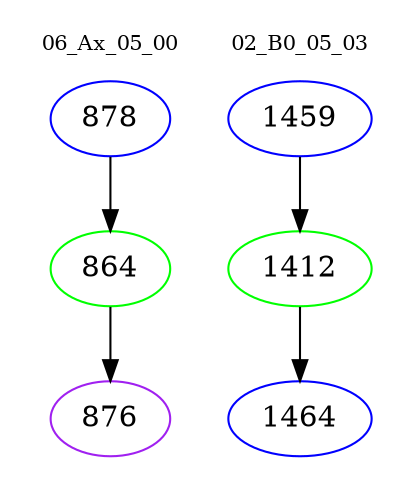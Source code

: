 digraph{
subgraph cluster_0 {
color = white
label = "06_Ax_05_00";
fontsize=10;
T0_878 [label="878", color="blue"]
T0_878 -> T0_864 [color="black"]
T0_864 [label="864", color="green"]
T0_864 -> T0_876 [color="black"]
T0_876 [label="876", color="purple"]
}
subgraph cluster_1 {
color = white
label = "02_B0_05_03";
fontsize=10;
T1_1459 [label="1459", color="blue"]
T1_1459 -> T1_1412 [color="black"]
T1_1412 [label="1412", color="green"]
T1_1412 -> T1_1464 [color="black"]
T1_1464 [label="1464", color="blue"]
}
}
